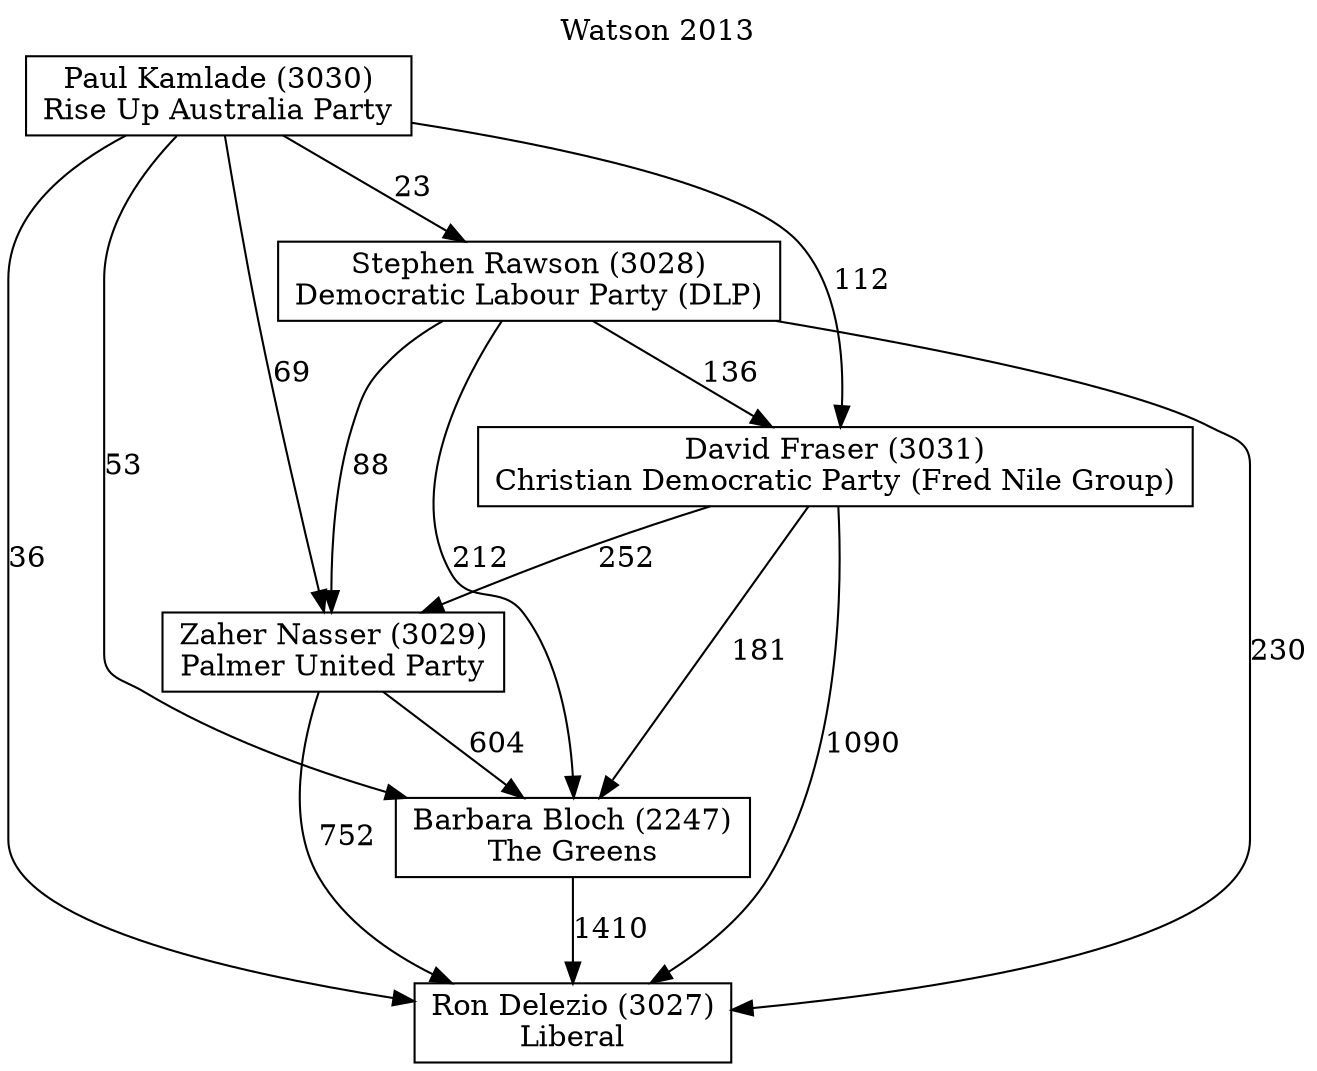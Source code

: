 // House preference flow
digraph "Ron Delezio (3027)_Watson_2013" {
	graph [label="Watson 2013" labelloc=t mclimit=2]
	node [shape=box]
	"Ron Delezio (3027)" [label="Ron Delezio (3027)
Liberal"]
	"Barbara Bloch (2247)" [label="Barbara Bloch (2247)
The Greens"]
	"Zaher Nasser (3029)" [label="Zaher Nasser (3029)
Palmer United Party"]
	"David Fraser (3031)" [label="David Fraser (3031)
Christian Democratic Party (Fred Nile Group)"]
	"Stephen Rawson (3028)" [label="Stephen Rawson (3028)
Democratic Labour Party (DLP)"]
	"Paul Kamlade (3030)" [label="Paul Kamlade (3030)
Rise Up Australia Party"]
	"Barbara Bloch (2247)" -> "Ron Delezio (3027)" [label=1410]
	"Zaher Nasser (3029)" -> "Barbara Bloch (2247)" [label=604]
	"David Fraser (3031)" -> "Zaher Nasser (3029)" [label=252]
	"Stephen Rawson (3028)" -> "David Fraser (3031)" [label=136]
	"Paul Kamlade (3030)" -> "Stephen Rawson (3028)" [label=23]
	"Zaher Nasser (3029)" -> "Ron Delezio (3027)" [label=752]
	"David Fraser (3031)" -> "Ron Delezio (3027)" [label=1090]
	"Stephen Rawson (3028)" -> "Ron Delezio (3027)" [label=230]
	"Paul Kamlade (3030)" -> "Ron Delezio (3027)" [label=36]
	"Paul Kamlade (3030)" -> "David Fraser (3031)" [label=112]
	"Stephen Rawson (3028)" -> "Zaher Nasser (3029)" [label=88]
	"Paul Kamlade (3030)" -> "Zaher Nasser (3029)" [label=69]
	"David Fraser (3031)" -> "Barbara Bloch (2247)" [label=181]
	"Stephen Rawson (3028)" -> "Barbara Bloch (2247)" [label=212]
	"Paul Kamlade (3030)" -> "Barbara Bloch (2247)" [label=53]
}
